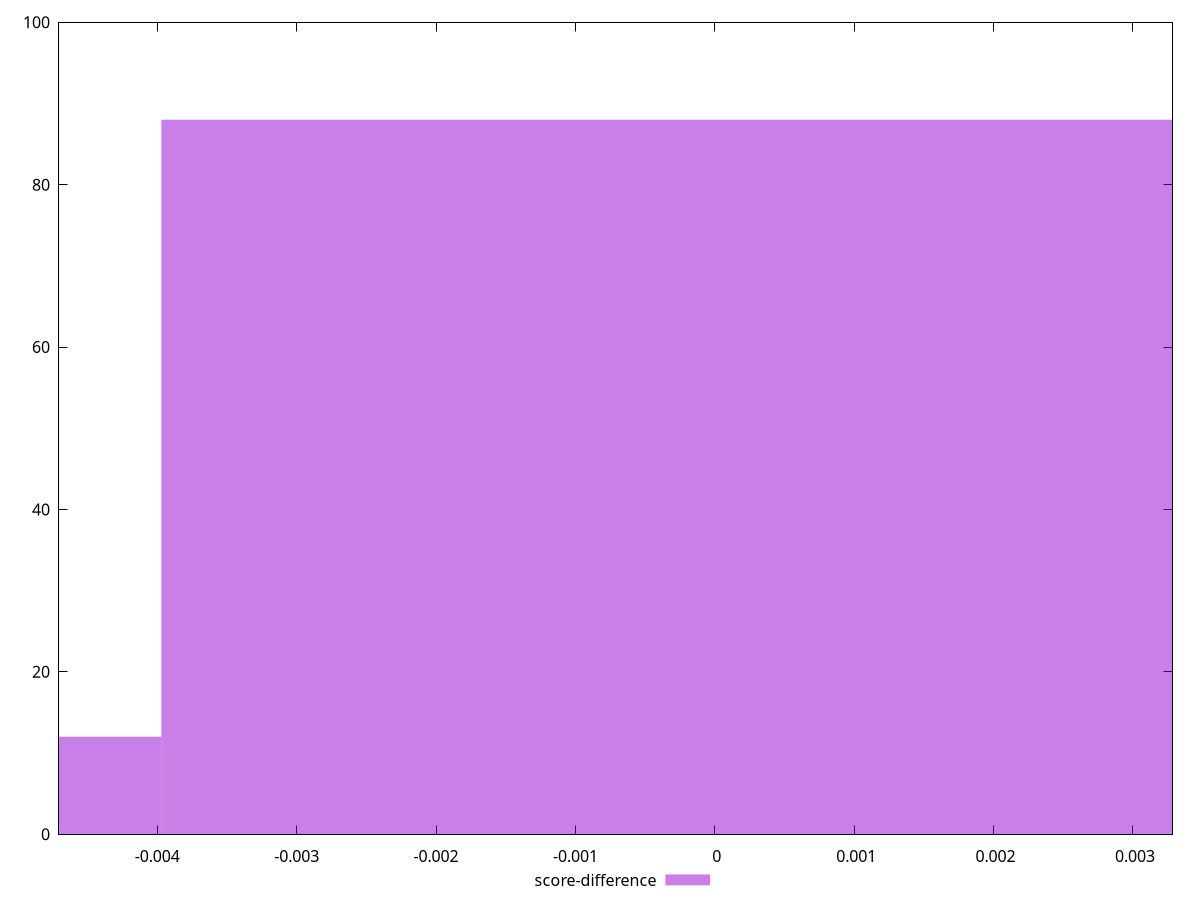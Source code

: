 reset

$scoreDifference <<EOF
0 88
-0.007943540829605342 12
EOF

set key outside below
set boxwidth 0.007943540829605342
set xrange [-0.004705821776645136:0.0032839786267266913]
set yrange [0:100]
set trange [0:100]
set style fill transparent solid 0.5 noborder
set terminal svg size 640, 490 enhanced background rgb 'white'
set output "reprap/first-cpu-idle/samples/pages+cached+noadtech/score-difference/histogram.svg"

plot $scoreDifference title "score-difference" with boxes

reset
